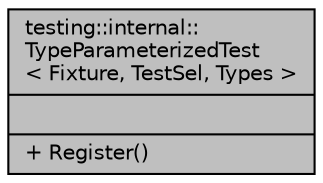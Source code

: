 digraph "testing::internal::TypeParameterizedTest&lt; Fixture, TestSel, Types &gt;"
{
 // INTERACTIVE_SVG=YES
 // LATEX_PDF_SIZE
  edge [fontname="Helvetica",fontsize="10",labelfontname="Helvetica",labelfontsize="10"];
  node [fontname="Helvetica",fontsize="10",shape=record];
  Node1 [label="{testing::internal::\lTypeParameterizedTest\l\< Fixture, TestSel, Types \>\n||+ Register()\l}",height=0.2,width=0.4,color="black", fillcolor="grey75", style="filled", fontcolor="black",tooltip=" "];
}
